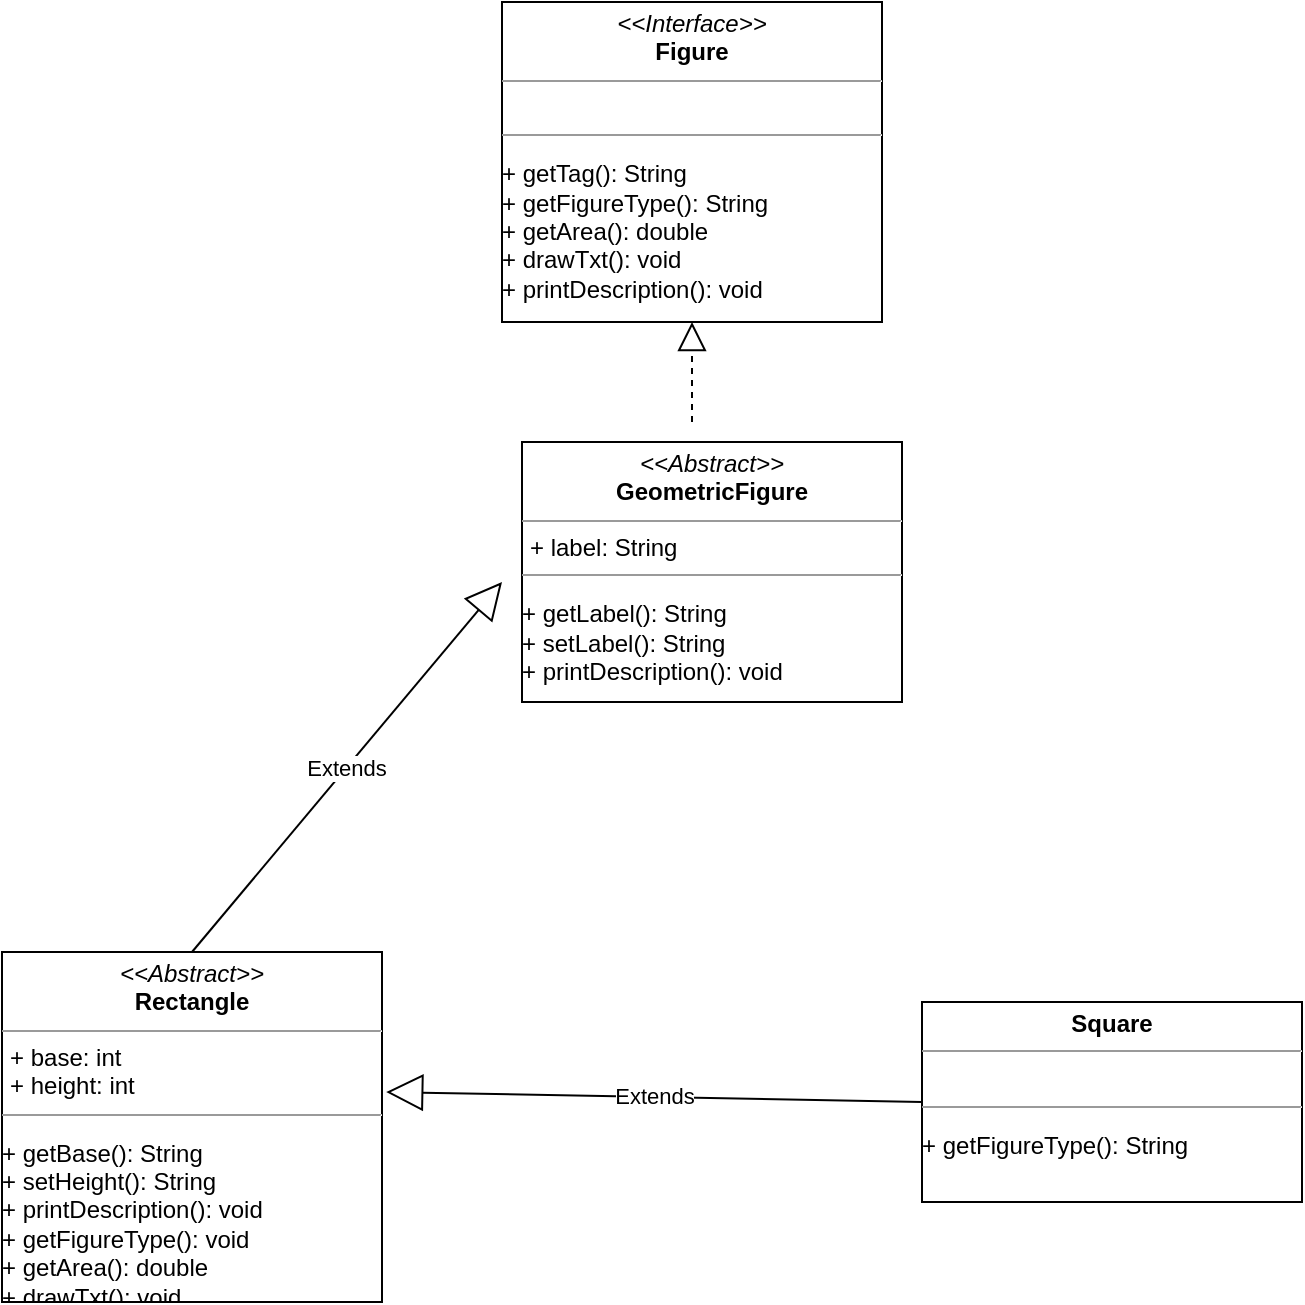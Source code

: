 <mxfile version="10.7.7" type="device"><diagram id="REh9YAw33onGMVH2cLpm" name="Page-1"><mxGraphModel dx="1154" dy="766" grid="1" gridSize="10" guides="1" tooltips="1" connect="1" arrows="1" fold="1" page="1" pageScale="1" pageWidth="850" pageHeight="1100" math="0" shadow="0"><root><mxCell id="0"/><mxCell id="1" parent="0"/><mxCell id="SUaPThDpZrhKL7imuvpY-1" value="&lt;p style=&quot;margin: 0px ; margin-top: 4px ; text-align: center&quot;&gt;&lt;i&gt;&amp;lt;&amp;lt;Interface&amp;gt;&amp;gt;&lt;/i&gt;&lt;br&gt;&lt;b&gt;Figure&lt;/b&gt;&lt;/p&gt;&lt;hr size=&quot;1&quot;&gt;&lt;p style=&quot;margin: 0px ; margin-left: 4px&quot;&gt;&lt;br&gt;&lt;/p&gt;&lt;hr size=&quot;1&quot;&gt;&lt;p&gt;+ getTag(): String&lt;br&gt;+ getFigureType(): String&lt;br&gt;+ getArea(): double&lt;br&gt;+ drawTxt(): void&lt;br&gt;+ printDescription(): void&lt;/p&gt;" style="verticalAlign=top;align=left;overflow=fill;fontSize=12;fontFamily=Helvetica;html=1;" vertex="1" parent="1"><mxGeometry x="350" y="10" width="190" height="160" as="geometry"/></mxCell><mxCell id="SUaPThDpZrhKL7imuvpY-2" value="&lt;p style=&quot;margin: 0px ; margin-top: 4px ; text-align: center&quot;&gt;&lt;i&gt;&amp;lt;&amp;lt;Abstract&amp;gt;&amp;gt;&lt;/i&gt;&lt;br&gt;&lt;b&gt;GeometricFigure&lt;/b&gt;&lt;/p&gt;&lt;hr size=&quot;1&quot;&gt;&lt;p style=&quot;margin: 0px ; margin-left: 4px&quot;&gt;+ label: String&lt;/p&gt;&lt;hr size=&quot;1&quot;&gt;&lt;p&gt;+ getLabel(): String&lt;br&gt;+ setLabel(): String&lt;br&gt;+ printDescription(): void&lt;/p&gt;" style="verticalAlign=top;align=left;overflow=fill;fontSize=12;fontFamily=Helvetica;html=1;" vertex="1" parent="1"><mxGeometry x="360" y="230" width="190" height="130" as="geometry"/></mxCell><mxCell id="SUaPThDpZrhKL7imuvpY-3" value="&lt;p style=&quot;margin: 0px ; margin-top: 4px ; text-align: center&quot;&gt;&lt;i&gt;&amp;lt;&amp;lt;Abstract&amp;gt;&amp;gt;&lt;/i&gt;&lt;br&gt;&lt;b&gt;Rectangle&lt;/b&gt;&lt;/p&gt;&lt;hr size=&quot;1&quot;&gt;&lt;p style=&quot;margin: 0px ; margin-left: 4px&quot;&gt;+ base: int&lt;br&gt;+ height: int&lt;/p&gt;&lt;hr size=&quot;1&quot;&gt;&lt;p&gt;+ getBase(): String&lt;br&gt;+ setHeight(): String&lt;br&gt;+ printDescription(): void&lt;br&gt;+ getFigureType(): void&lt;br&gt;+ getArea(): double&lt;br&gt;+ drawTxt(): void&lt;/p&gt;" style="verticalAlign=top;align=left;overflow=fill;fontSize=12;fontFamily=Helvetica;html=1;" vertex="1" parent="1"><mxGeometry x="100" y="485" width="190" height="175" as="geometry"/></mxCell><mxCell id="SUaPThDpZrhKL7imuvpY-4" value="&lt;p style=&quot;margin: 0px ; margin-top: 4px ; text-align: center&quot;&gt;&lt;b&gt;Square&lt;/b&gt;&lt;/p&gt;&lt;hr size=&quot;1&quot;&gt;&lt;p style=&quot;margin: 0px ; margin-left: 4px&quot;&gt;&lt;br&gt;&lt;/p&gt;&lt;hr size=&quot;1&quot;&gt;&lt;p&gt;+ getFigureType(): String&lt;br&gt;&lt;/p&gt;" style="verticalAlign=top;align=left;overflow=fill;fontSize=12;fontFamily=Helvetica;html=1;" vertex="1" parent="1"><mxGeometry x="560" y="510" width="190" height="100" as="geometry"/></mxCell><mxCell id="SUaPThDpZrhKL7imuvpY-11" value="Extends" style="endArrow=block;endSize=16;endFill=0;html=1;exitX=0.5;exitY=0;exitDx=0;exitDy=0;" edge="1" parent="1" source="SUaPThDpZrhKL7imuvpY-3"><mxGeometry width="160" relative="1" as="geometry"><mxPoint x="100" y="680" as="sourcePoint"/><mxPoint x="350" y="300" as="targetPoint"/></mxGeometry></mxCell><mxCell id="SUaPThDpZrhKL7imuvpY-12" value="Extends" style="endArrow=block;endSize=16;endFill=0;html=1;exitX=0;exitY=0.5;exitDx=0;exitDy=0;entryX=1.011;entryY=0.4;entryDx=0;entryDy=0;entryPerimeter=0;" edge="1" parent="1" source="SUaPThDpZrhKL7imuvpY-4" target="SUaPThDpZrhKL7imuvpY-3"><mxGeometry width="160" relative="1" as="geometry"><mxPoint x="205" y="495" as="sourcePoint"/><mxPoint x="300" y="560" as="targetPoint"/></mxGeometry></mxCell><mxCell id="SUaPThDpZrhKL7imuvpY-13" value="" style="endArrow=block;dashed=1;endFill=0;endSize=12;html=1;entryX=0.5;entryY=1;entryDx=0;entryDy=0;" edge="1" parent="1" target="SUaPThDpZrhKL7imuvpY-1"><mxGeometry width="160" relative="1" as="geometry"><mxPoint x="445" y="220" as="sourcePoint"/><mxPoint x="600" y="210" as="targetPoint"/></mxGeometry></mxCell></root></mxGraphModel></diagram></mxfile>